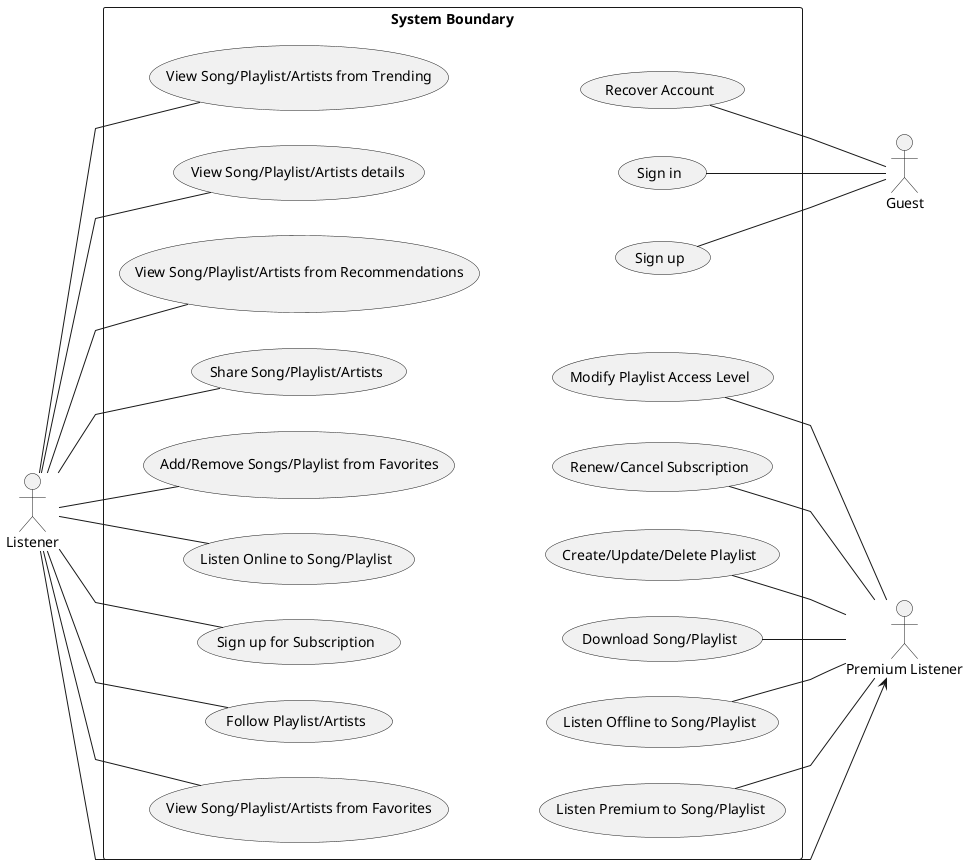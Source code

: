@startuml

left to right direction
skinparam linetype polyline

actor "Listener" as L
actor "Premium Listener" as b
actor "Guest" as c

rectangle "System Boundary" {
usecase "View Song/Playlist/Artists details" as u1

usecase "View Song/Playlist/Artists from Recommendations" as u2
usecase "View Song/Playlist/Artists from Trending" as u3
usecase "View Song/Playlist/Artists from Favorites" as u4

usecase "Listen Online to Song/Playlist" as u5
usecase "Add/Remove Songs/Playlist from Favorites" as u6
usecase "Share Song/Playlist/Artists" as u7
usecase "Follow Playlist/Artists" as u8
usecase "Sign up for Subscription" as u9

usecase "Sign in" as u13
usecase "Sign up" as u14
usecase "Recover Account" as u15

usecase "Listen Premium to Song/Playlist" as u16
usecase "Listen Offline to Song/Playlist" as u17
usecase "Download Song/Playlist" as u18
usecase "Create/Update/Delete Playlist" as u19
usecase "Renew/Cancel Subscription" as u20
usecase "Modify Playlist Access Level" as u21
}
L--u1
L--u2
L--u3
L--u4
L--u5
L--u6
L--u7
L--u8
L--u9

c-up-u13
c-up-u14
c-up-u15

b-up-u16
b-up-u17
b-up-u18
b-up-u19
b-up-u20
b-up-u21

u14-[hidden]up-u2
u13-[hidden]up-u1
u15-[hidden]up-u3

u16-[hidden]up-u4
u17-[hidden]up-u8
u18-[hidden]up-u9
u19-[hidden]up-u5
u20-[hidden]up-u6
u21-[hidden]up-u7

L---->b
@enduml
